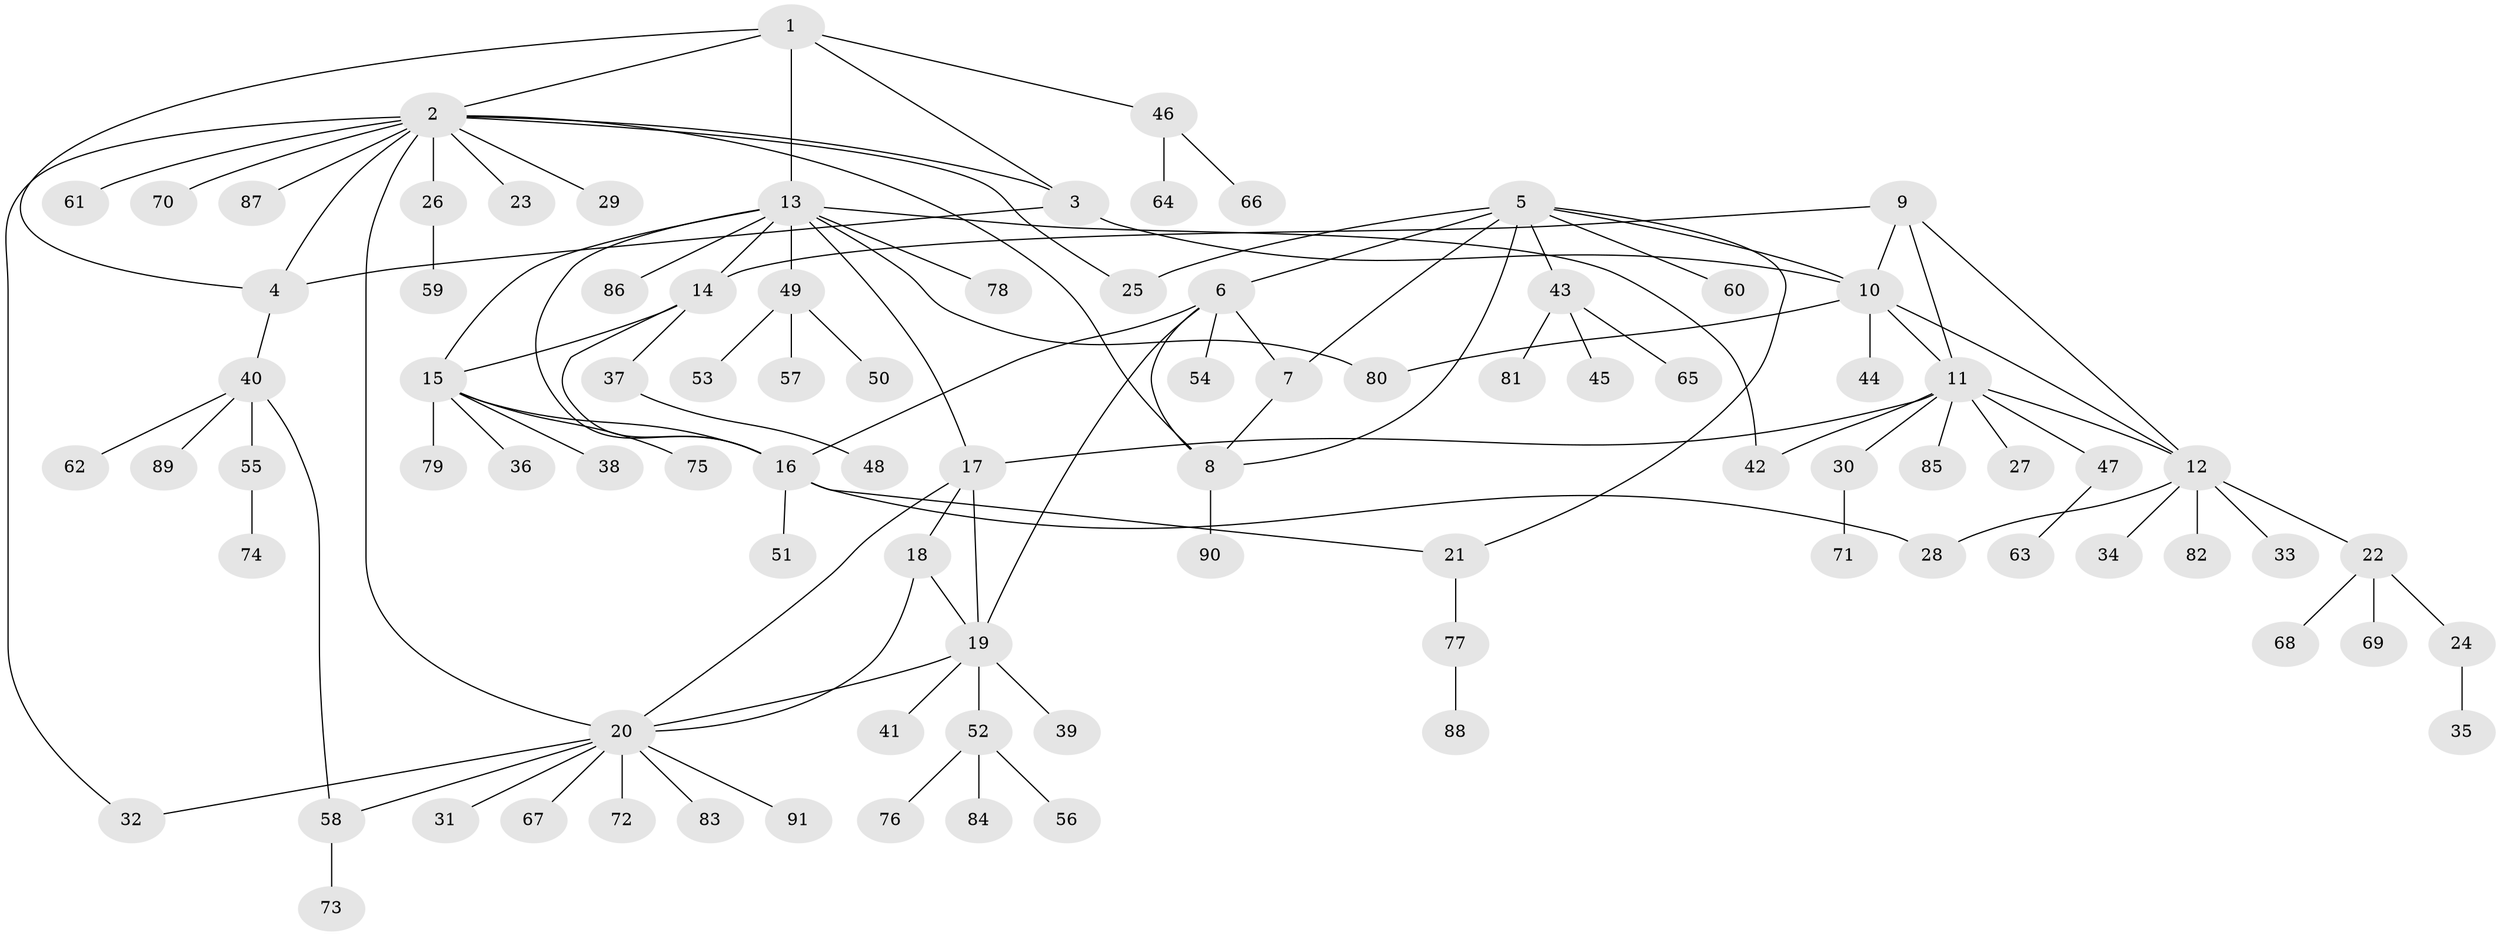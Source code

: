 // coarse degree distribution, {5: 0.04411764705882353, 13: 0.014705882352941176, 3: 0.07352941176470588, 8: 0.029411764705882353, 7: 0.04411764705882353, 2: 0.10294117647058823, 6: 0.029411764705882353, 9: 0.029411764705882353, 4: 0.014705882352941176, 1: 0.6176470588235294}
// Generated by graph-tools (version 1.1) at 2025/24/03/03/25 07:24:17]
// undirected, 91 vertices, 118 edges
graph export_dot {
graph [start="1"]
  node [color=gray90,style=filled];
  1;
  2;
  3;
  4;
  5;
  6;
  7;
  8;
  9;
  10;
  11;
  12;
  13;
  14;
  15;
  16;
  17;
  18;
  19;
  20;
  21;
  22;
  23;
  24;
  25;
  26;
  27;
  28;
  29;
  30;
  31;
  32;
  33;
  34;
  35;
  36;
  37;
  38;
  39;
  40;
  41;
  42;
  43;
  44;
  45;
  46;
  47;
  48;
  49;
  50;
  51;
  52;
  53;
  54;
  55;
  56;
  57;
  58;
  59;
  60;
  61;
  62;
  63;
  64;
  65;
  66;
  67;
  68;
  69;
  70;
  71;
  72;
  73;
  74;
  75;
  76;
  77;
  78;
  79;
  80;
  81;
  82;
  83;
  84;
  85;
  86;
  87;
  88;
  89;
  90;
  91;
  1 -- 2;
  1 -- 3;
  1 -- 4;
  1 -- 13;
  1 -- 46;
  2 -- 3;
  2 -- 4;
  2 -- 8;
  2 -- 20;
  2 -- 23;
  2 -- 25;
  2 -- 26;
  2 -- 29;
  2 -- 32;
  2 -- 61;
  2 -- 70;
  2 -- 87;
  3 -- 4;
  3 -- 10;
  4 -- 40;
  5 -- 6;
  5 -- 7;
  5 -- 8;
  5 -- 10;
  5 -- 21;
  5 -- 25;
  5 -- 43;
  5 -- 60;
  6 -- 7;
  6 -- 8;
  6 -- 16;
  6 -- 19;
  6 -- 54;
  7 -- 8;
  8 -- 90;
  9 -- 10;
  9 -- 11;
  9 -- 12;
  9 -- 14;
  10 -- 11;
  10 -- 12;
  10 -- 44;
  10 -- 80;
  11 -- 12;
  11 -- 17;
  11 -- 27;
  11 -- 30;
  11 -- 42;
  11 -- 47;
  11 -- 85;
  12 -- 22;
  12 -- 28;
  12 -- 33;
  12 -- 34;
  12 -- 82;
  13 -- 14;
  13 -- 15;
  13 -- 16;
  13 -- 17;
  13 -- 42;
  13 -- 49;
  13 -- 78;
  13 -- 80;
  13 -- 86;
  14 -- 15;
  14 -- 16;
  14 -- 37;
  15 -- 16;
  15 -- 36;
  15 -- 38;
  15 -- 75;
  15 -- 79;
  16 -- 21;
  16 -- 28;
  16 -- 51;
  17 -- 18;
  17 -- 19;
  17 -- 20;
  18 -- 19;
  18 -- 20;
  19 -- 20;
  19 -- 39;
  19 -- 41;
  19 -- 52;
  20 -- 31;
  20 -- 32;
  20 -- 58;
  20 -- 67;
  20 -- 72;
  20 -- 83;
  20 -- 91;
  21 -- 77;
  22 -- 24;
  22 -- 68;
  22 -- 69;
  24 -- 35;
  26 -- 59;
  30 -- 71;
  37 -- 48;
  40 -- 55;
  40 -- 58;
  40 -- 62;
  40 -- 89;
  43 -- 45;
  43 -- 65;
  43 -- 81;
  46 -- 64;
  46 -- 66;
  47 -- 63;
  49 -- 50;
  49 -- 53;
  49 -- 57;
  52 -- 56;
  52 -- 76;
  52 -- 84;
  55 -- 74;
  58 -- 73;
  77 -- 88;
}
